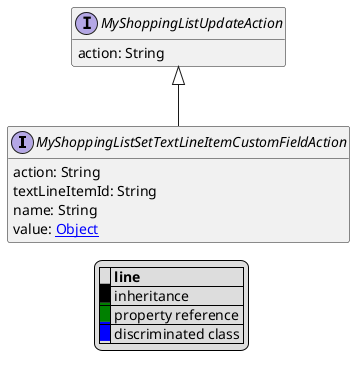 @startuml

hide empty fields
hide empty methods
legend
|= |= line |
|<back:black>   </back>| inheritance |
|<back:green>   </back>| property reference |
|<back:blue>   </back>| discriminated class |
endlegend
interface MyShoppingListSetTextLineItemCustomFieldAction [[MyShoppingListSetTextLineItemCustomFieldAction.svg]] extends MyShoppingListUpdateAction {
    action: String
    textLineItemId: String
    name: String
    value: [[Object.svg Object]]
}
interface MyShoppingListUpdateAction [[MyShoppingListUpdateAction.svg]]  {
    action: String
}





@enduml
